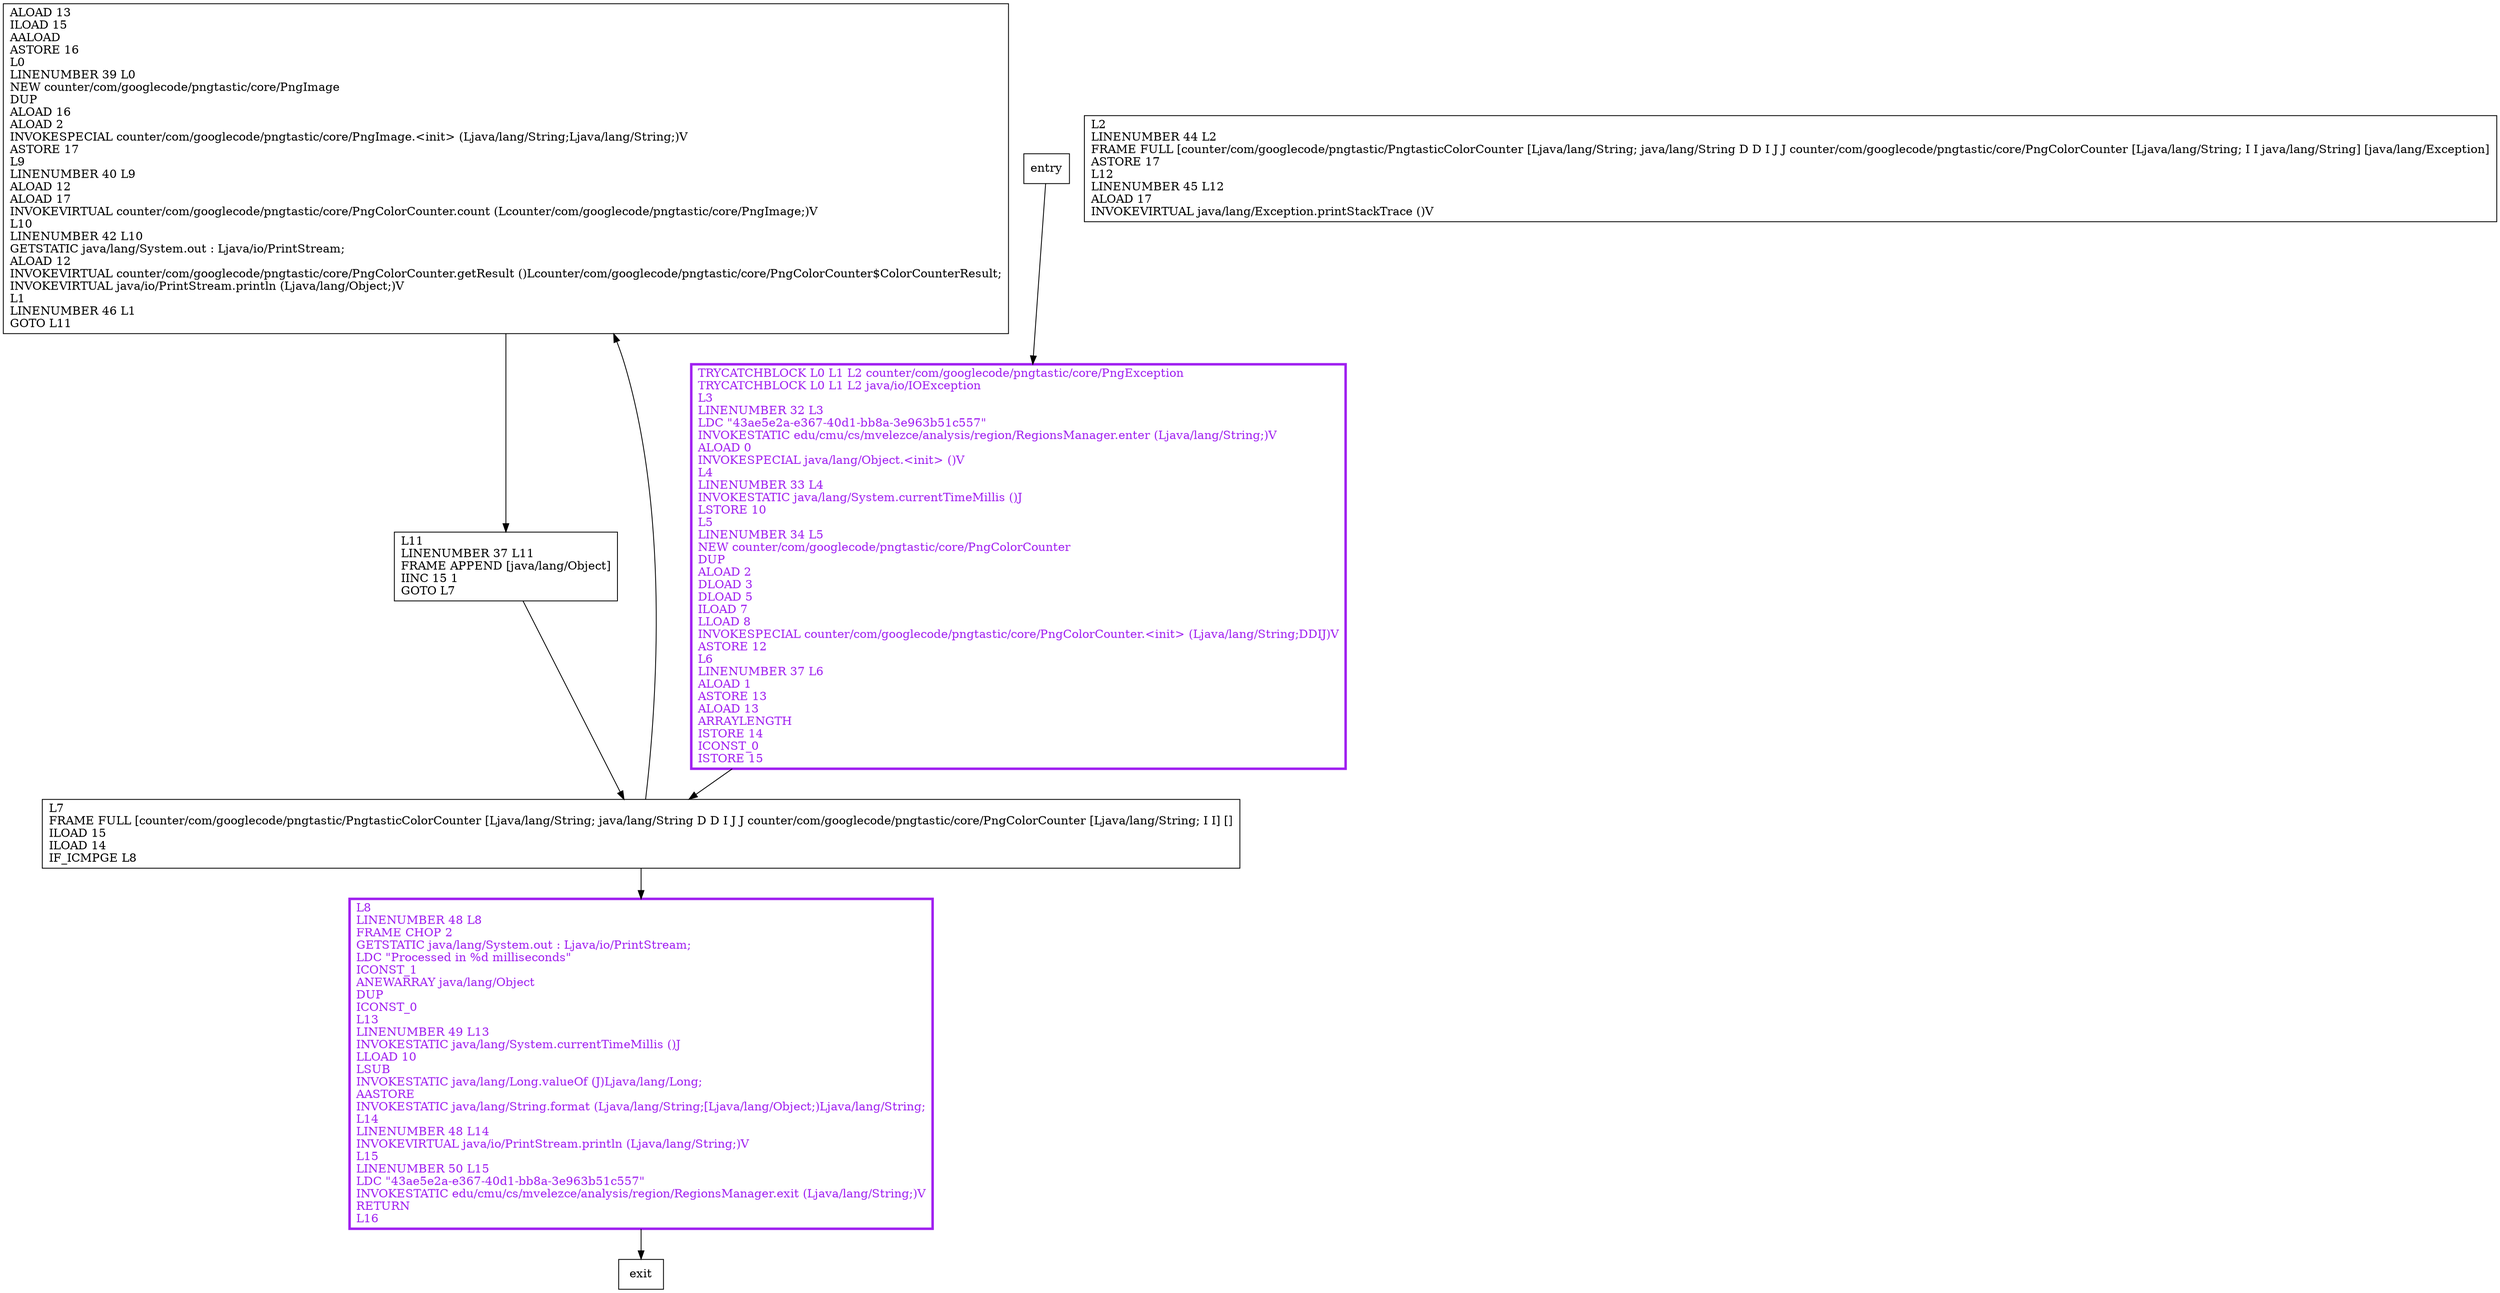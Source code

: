 digraph <init> {
node [shape=record];
1695808802 [label="ALOAD 13\lILOAD 15\lAALOAD\lASTORE 16\lL0\lLINENUMBER 39 L0\lNEW counter/com/googlecode/pngtastic/core/PngImage\lDUP\lALOAD 16\lALOAD 2\lINVOKESPECIAL counter/com/googlecode/pngtastic/core/PngImage.\<init\> (Ljava/lang/String;Ljava/lang/String;)V\lASTORE 17\lL9\lLINENUMBER 40 L9\lALOAD 12\lALOAD 17\lINVOKEVIRTUAL counter/com/googlecode/pngtastic/core/PngColorCounter.count (Lcounter/com/googlecode/pngtastic/core/PngImage;)V\lL10\lLINENUMBER 42 L10\lGETSTATIC java/lang/System.out : Ljava/io/PrintStream;\lALOAD 12\lINVOKEVIRTUAL counter/com/googlecode/pngtastic/core/PngColorCounter.getResult ()Lcounter/com/googlecode/pngtastic/core/PngColorCounter$ColorCounterResult;\lINVOKEVIRTUAL java/io/PrintStream.println (Ljava/lang/Object;)V\lL1\lLINENUMBER 46 L1\lGOTO L11\l"];
655706912 [label="TRYCATCHBLOCK L0 L1 L2 counter/com/googlecode/pngtastic/core/PngException\lTRYCATCHBLOCK L0 L1 L2 java/io/IOException\lL3\lLINENUMBER 32 L3\lLDC \"43ae5e2a-e367-40d1-bb8a-3e963b51c557\"\lINVOKESTATIC edu/cmu/cs/mvelezce/analysis/region/RegionsManager.enter (Ljava/lang/String;)V\lALOAD 0\lINVOKESPECIAL java/lang/Object.\<init\> ()V\lL4\lLINENUMBER 33 L4\lINVOKESTATIC java/lang/System.currentTimeMillis ()J\lLSTORE 10\lL5\lLINENUMBER 34 L5\lNEW counter/com/googlecode/pngtastic/core/PngColorCounter\lDUP\lALOAD 2\lDLOAD 3\lDLOAD 5\lILOAD 7\lLLOAD 8\lINVOKESPECIAL counter/com/googlecode/pngtastic/core/PngColorCounter.\<init\> (Ljava/lang/String;DDIJ)V\lASTORE 12\lL6\lLINENUMBER 37 L6\lALOAD 1\lASTORE 13\lALOAD 13\lARRAYLENGTH\lISTORE 14\lICONST_0\lISTORE 15\l"];
366623977 [label="L8\lLINENUMBER 48 L8\lFRAME CHOP 2\lGETSTATIC java/lang/System.out : Ljava/io/PrintStream;\lLDC \"Processed in %d milliseconds\"\lICONST_1\lANEWARRAY java/lang/Object\lDUP\lICONST_0\lL13\lLINENUMBER 49 L13\lINVOKESTATIC java/lang/System.currentTimeMillis ()J\lLLOAD 10\lLSUB\lINVOKESTATIC java/lang/Long.valueOf (J)Ljava/lang/Long;\lAASTORE\lINVOKESTATIC java/lang/String.format (Ljava/lang/String;[Ljava/lang/Object;)Ljava/lang/String;\lL14\lLINENUMBER 48 L14\lINVOKEVIRTUAL java/io/PrintStream.println (Ljava/lang/String;)V\lL15\lLINENUMBER 50 L15\lLDC \"43ae5e2a-e367-40d1-bb8a-3e963b51c557\"\lINVOKESTATIC edu/cmu/cs/mvelezce/analysis/region/RegionsManager.exit (Ljava/lang/String;)V\lRETURN\lL16\l"];
1758652139 [label="L11\lLINENUMBER 37 L11\lFRAME APPEND [java/lang/Object]\lIINC 15 1\lGOTO L7\l"];
1393960286 [label="L7\lFRAME FULL [counter/com/googlecode/pngtastic/PngtasticColorCounter [Ljava/lang/String; java/lang/String D D I J J counter/com/googlecode/pngtastic/core/PngColorCounter [Ljava/lang/String; I I] []\lILOAD 15\lILOAD 14\lIF_ICMPGE L8\l"];
168559226 [label="L2\lLINENUMBER 44 L2\lFRAME FULL [counter/com/googlecode/pngtastic/PngtasticColorCounter [Ljava/lang/String; java/lang/String D D I J J counter/com/googlecode/pngtastic/core/PngColorCounter [Ljava/lang/String; I I java/lang/String] [java/lang/Exception]\lASTORE 17\lL12\lLINENUMBER 45 L12\lALOAD 17\lINVOKEVIRTUAL java/lang/Exception.printStackTrace ()V\l"];
entry;
exit;
entry -> 655706912;
1695808802 -> 1758652139;
655706912 -> 1393960286;
366623977 -> exit;
1758652139 -> 1393960286;
1393960286 -> 1695808802;
1393960286 -> 366623977;
655706912[fontcolor="purple", penwidth=3, color="purple"];
366623977[fontcolor="purple", penwidth=3, color="purple"];
}
